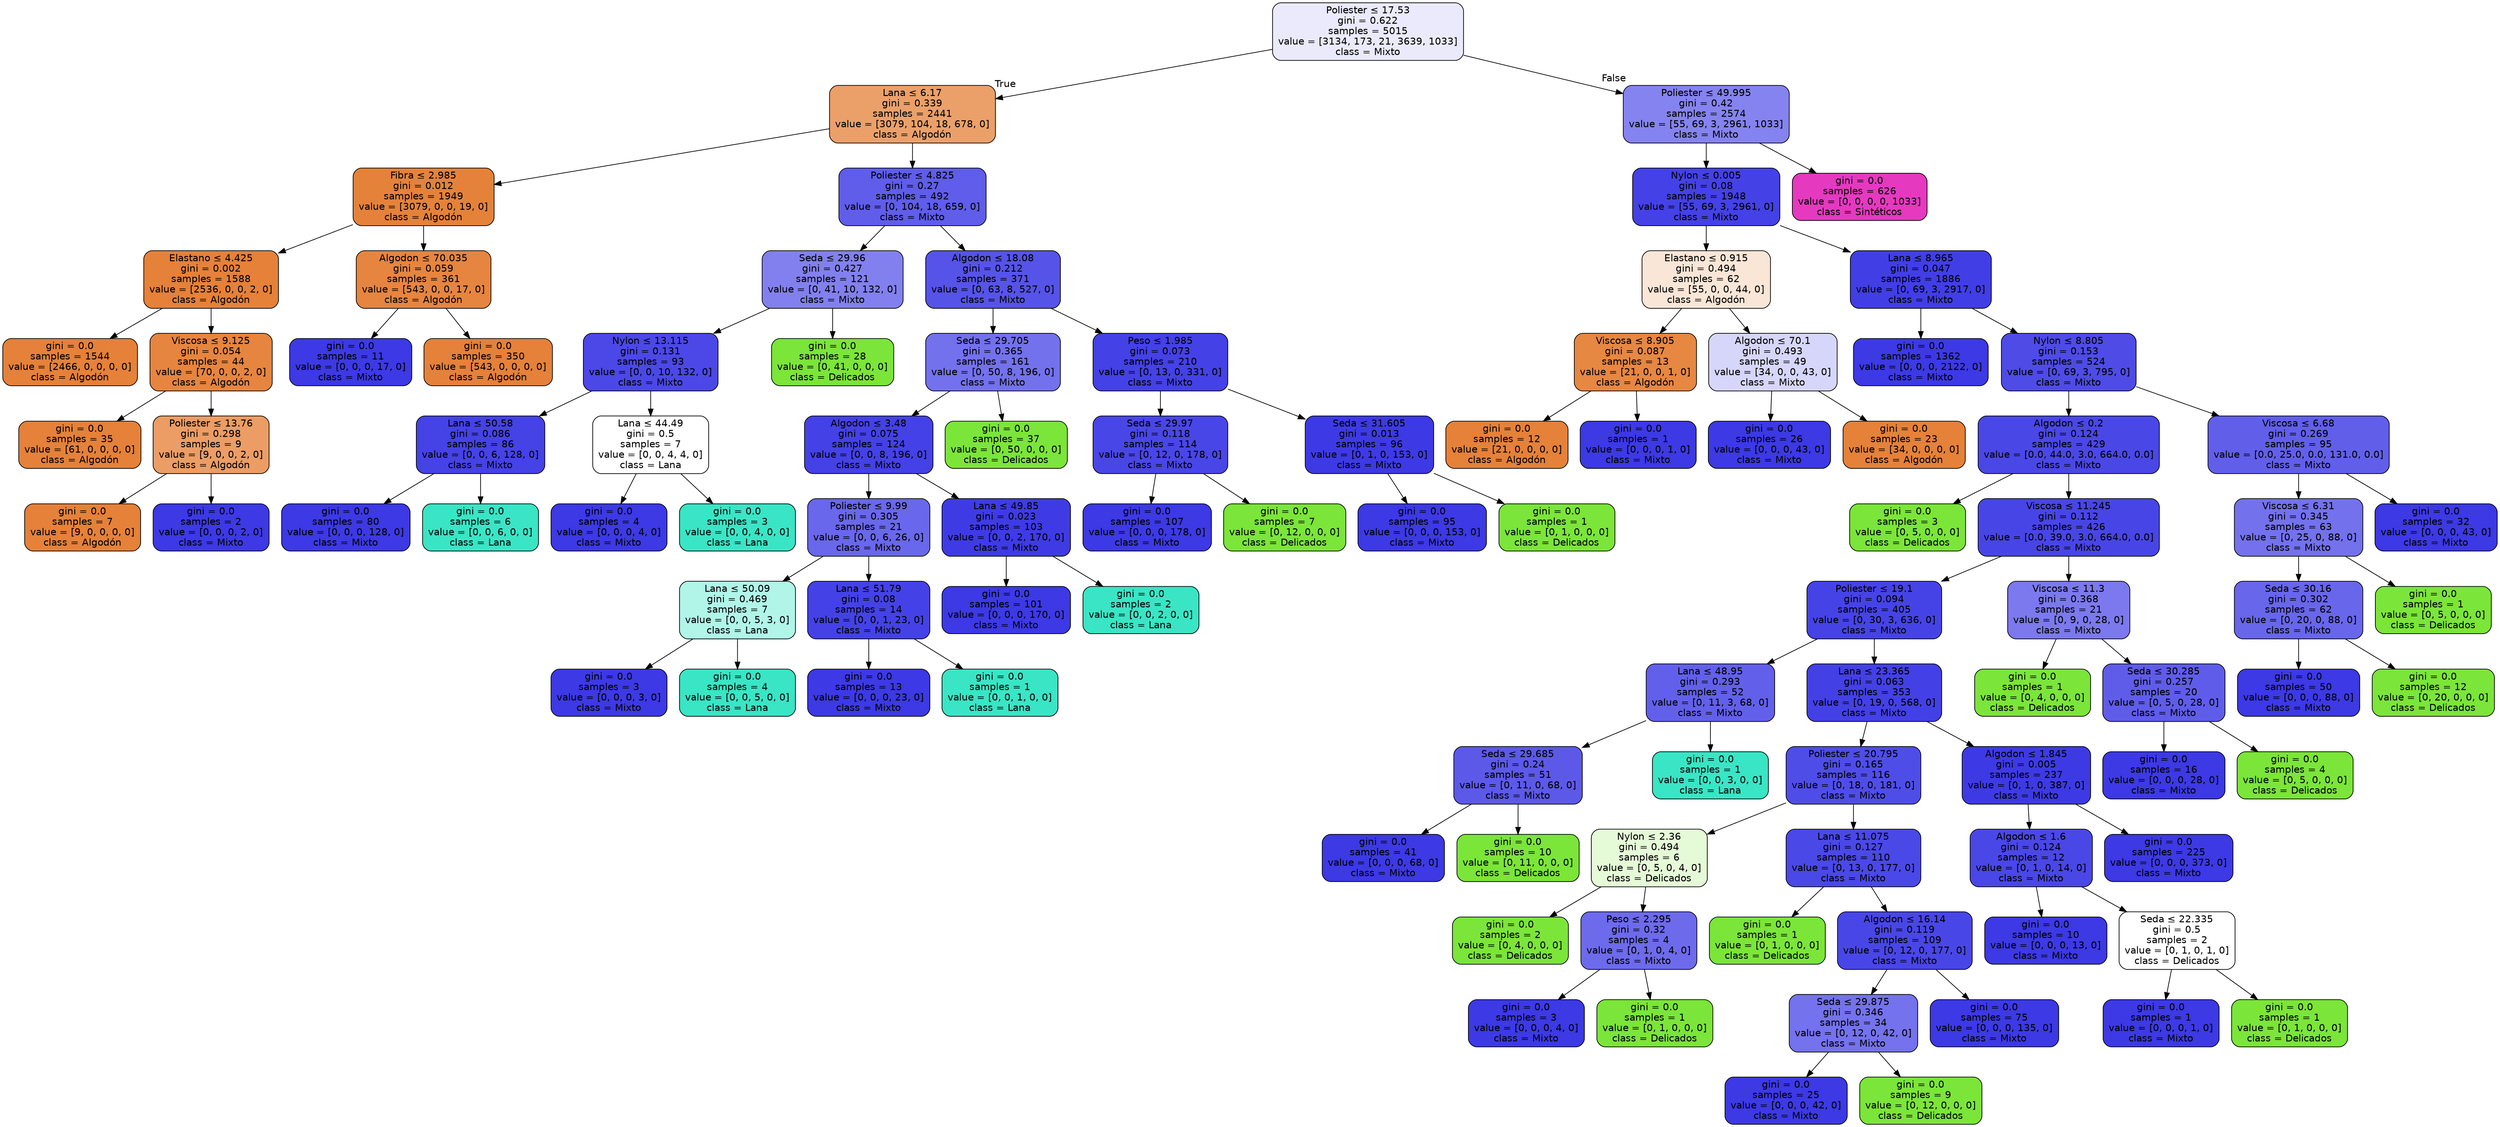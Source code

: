 digraph Tree {
node [shape=box, style="filled, rounded", color="black", fontname="helvetica"] ;
edge [fontname="helvetica"] ;
0 [label=<Poliester &le; 17.53<br/>gini = 0.622<br/>samples = 5015<br/>value = [3134, 173, 21, 3639, 1033]<br/>class = Mixto>, fillcolor="#ebeafc"] ;
1 [label=<Lana &le; 6.17<br/>gini = 0.339<br/>samples = 2441<br/>value = [3079, 104, 18, 678, 0]<br/>class = Algodón>, fillcolor="#eba06a"] ;
0 -> 1 [labeldistance=2.5, labelangle=45, headlabel="True"] ;
2 [label=<Fibra &le; 2.985<br/>gini = 0.012<br/>samples = 1949<br/>value = [3079, 0, 0, 19, 0]<br/>class = Algodón>, fillcolor="#e5823a"] ;
1 -> 2 ;
3 [label=<Elastano &le; 4.425<br/>gini = 0.002<br/>samples = 1588<br/>value = [2536, 0, 0, 2, 0]<br/>class = Algodón>, fillcolor="#e58139"] ;
2 -> 3 ;
4 [label=<gini = 0.0<br/>samples = 1544<br/>value = [2466, 0, 0, 0, 0]<br/>class = Algodón>, fillcolor="#e58139"] ;
3 -> 4 ;
5 [label=<Viscosa &le; 9.125<br/>gini = 0.054<br/>samples = 44<br/>value = [70, 0, 0, 2, 0]<br/>class = Algodón>, fillcolor="#e6853f"] ;
3 -> 5 ;
6 [label=<gini = 0.0<br/>samples = 35<br/>value = [61, 0, 0, 0, 0]<br/>class = Algodón>, fillcolor="#e58139"] ;
5 -> 6 ;
7 [label=<Poliester &le; 13.76<br/>gini = 0.298<br/>samples = 9<br/>value = [9, 0, 0, 2, 0]<br/>class = Algodón>, fillcolor="#eb9d65"] ;
5 -> 7 ;
8 [label=<gini = 0.0<br/>samples = 7<br/>value = [9, 0, 0, 0, 0]<br/>class = Algodón>, fillcolor="#e58139"] ;
7 -> 8 ;
9 [label=<gini = 0.0<br/>samples = 2<br/>value = [0, 0, 0, 2, 0]<br/>class = Mixto>, fillcolor="#3c39e5"] ;
7 -> 9 ;
10 [label=<Algodon &le; 70.035<br/>gini = 0.059<br/>samples = 361<br/>value = [543, 0, 0, 17, 0]<br/>class = Algodón>, fillcolor="#e6853f"] ;
2 -> 10 ;
11 [label=<gini = 0.0<br/>samples = 11<br/>value = [0, 0, 0, 17, 0]<br/>class = Mixto>, fillcolor="#3c39e5"] ;
10 -> 11 ;
12 [label=<gini = 0.0<br/>samples = 350<br/>value = [543, 0, 0, 0, 0]<br/>class = Algodón>, fillcolor="#e58139"] ;
10 -> 12 ;
13 [label=<Poliester &le; 4.825<br/>gini = 0.27<br/>samples = 492<br/>value = [0, 104, 18, 659, 0]<br/>class = Mixto>, fillcolor="#5f5dea"] ;
1 -> 13 ;
14 [label=<Seda &le; 29.96<br/>gini = 0.427<br/>samples = 121<br/>value = [0, 41, 10, 132, 0]<br/>class = Mixto>, fillcolor="#8280ee"] ;
13 -> 14 ;
15 [label=<Nylon &le; 13.115<br/>gini = 0.131<br/>samples = 93<br/>value = [0, 0, 10, 132, 0]<br/>class = Mixto>, fillcolor="#4b48e7"] ;
14 -> 15 ;
16 [label=<Lana &le; 50.58<br/>gini = 0.086<br/>samples = 86<br/>value = [0, 0, 6, 128, 0]<br/>class = Mixto>, fillcolor="#4542e6"] ;
15 -> 16 ;
17 [label=<gini = 0.0<br/>samples = 80<br/>value = [0, 0, 0, 128, 0]<br/>class = Mixto>, fillcolor="#3c39e5"] ;
16 -> 17 ;
18 [label=<gini = 0.0<br/>samples = 6<br/>value = [0, 0, 6, 0, 0]<br/>class = Lana>, fillcolor="#39e5c5"] ;
16 -> 18 ;
19 [label=<Lana &le; 44.49<br/>gini = 0.5<br/>samples = 7<br/>value = [0, 0, 4, 4, 0]<br/>class = Lana>, fillcolor="#ffffff"] ;
15 -> 19 ;
20 [label=<gini = 0.0<br/>samples = 4<br/>value = [0, 0, 0, 4, 0]<br/>class = Mixto>, fillcolor="#3c39e5"] ;
19 -> 20 ;
21 [label=<gini = 0.0<br/>samples = 3<br/>value = [0, 0, 4, 0, 0]<br/>class = Lana>, fillcolor="#39e5c5"] ;
19 -> 21 ;
22 [label=<gini = 0.0<br/>samples = 28<br/>value = [0, 41, 0, 0, 0]<br/>class = Delicados>, fillcolor="#7be539"] ;
14 -> 22 ;
23 [label=<Algodon &le; 18.08<br/>gini = 0.212<br/>samples = 371<br/>value = [0, 63, 8, 527, 0]<br/>class = Mixto>, fillcolor="#5653e8"] ;
13 -> 23 ;
24 [label=<Seda &le; 29.705<br/>gini = 0.365<br/>samples = 161<br/>value = [0, 50, 8, 196, 0]<br/>class = Mixto>, fillcolor="#7371ec"] ;
23 -> 24 ;
25 [label=<Algodon &le; 3.48<br/>gini = 0.075<br/>samples = 124<br/>value = [0, 0, 8, 196, 0]<br/>class = Mixto>, fillcolor="#4441e6"] ;
24 -> 25 ;
26 [label=<Poliester &le; 9.99<br/>gini = 0.305<br/>samples = 21<br/>value = [0, 0, 6, 26, 0]<br/>class = Mixto>, fillcolor="#6967eb"] ;
25 -> 26 ;
27 [label=<Lana &le; 50.09<br/>gini = 0.469<br/>samples = 7<br/>value = [0, 0, 5, 3, 0]<br/>class = Lana>, fillcolor="#b0f5e8"] ;
26 -> 27 ;
28 [label=<gini = 0.0<br/>samples = 3<br/>value = [0, 0, 0, 3, 0]<br/>class = Mixto>, fillcolor="#3c39e5"] ;
27 -> 28 ;
29 [label=<gini = 0.0<br/>samples = 4<br/>value = [0, 0, 5, 0, 0]<br/>class = Lana>, fillcolor="#39e5c5"] ;
27 -> 29 ;
30 [label=<Lana &le; 51.79<br/>gini = 0.08<br/>samples = 14<br/>value = [0, 0, 1, 23, 0]<br/>class = Mixto>, fillcolor="#4442e6"] ;
26 -> 30 ;
31 [label=<gini = 0.0<br/>samples = 13<br/>value = [0, 0, 0, 23, 0]<br/>class = Mixto>, fillcolor="#3c39e5"] ;
30 -> 31 ;
32 [label=<gini = 0.0<br/>samples = 1<br/>value = [0, 0, 1, 0, 0]<br/>class = Lana>, fillcolor="#39e5c5"] ;
30 -> 32 ;
33 [label=<Lana &le; 49.85<br/>gini = 0.023<br/>samples = 103<br/>value = [0, 0, 2, 170, 0]<br/>class = Mixto>, fillcolor="#3e3be5"] ;
25 -> 33 ;
34 [label=<gini = 0.0<br/>samples = 101<br/>value = [0, 0, 0, 170, 0]<br/>class = Mixto>, fillcolor="#3c39e5"] ;
33 -> 34 ;
35 [label=<gini = 0.0<br/>samples = 2<br/>value = [0, 0, 2, 0, 0]<br/>class = Lana>, fillcolor="#39e5c5"] ;
33 -> 35 ;
36 [label=<gini = 0.0<br/>samples = 37<br/>value = [0, 50, 0, 0, 0]<br/>class = Delicados>, fillcolor="#7be539"] ;
24 -> 36 ;
37 [label=<Peso &le; 1.985<br/>gini = 0.073<br/>samples = 210<br/>value = [0, 13, 0, 331, 0]<br/>class = Mixto>, fillcolor="#4441e6"] ;
23 -> 37 ;
38 [label=<Seda &le; 29.97<br/>gini = 0.118<br/>samples = 114<br/>value = [0, 12, 0, 178, 0]<br/>class = Mixto>, fillcolor="#4946e7"] ;
37 -> 38 ;
39 [label=<gini = 0.0<br/>samples = 107<br/>value = [0, 0, 0, 178, 0]<br/>class = Mixto>, fillcolor="#3c39e5"] ;
38 -> 39 ;
40 [label=<gini = 0.0<br/>samples = 7<br/>value = [0, 12, 0, 0, 0]<br/>class = Delicados>, fillcolor="#7be539"] ;
38 -> 40 ;
41 [label=<Seda &le; 31.605<br/>gini = 0.013<br/>samples = 96<br/>value = [0, 1, 0, 153, 0]<br/>class = Mixto>, fillcolor="#3d3ae5"] ;
37 -> 41 ;
42 [label=<gini = 0.0<br/>samples = 95<br/>value = [0, 0, 0, 153, 0]<br/>class = Mixto>, fillcolor="#3c39e5"] ;
41 -> 42 ;
43 [label=<gini = 0.0<br/>samples = 1<br/>value = [0, 1, 0, 0, 0]<br/>class = Delicados>, fillcolor="#7be539"] ;
41 -> 43 ;
44 [label=<Poliester &le; 49.995<br/>gini = 0.42<br/>samples = 2574<br/>value = [55, 69, 3, 2961, 1033]<br/>class = Mixto>, fillcolor="#8583ef"] ;
0 -> 44 [labeldistance=2.5, labelangle=-45, headlabel="False"] ;
45 [label=<Nylon &le; 0.005<br/>gini = 0.08<br/>samples = 1948<br/>value = [55, 69, 3, 2961, 0]<br/>class = Mixto>, fillcolor="#4441e6"] ;
44 -> 45 ;
46 [label=<Elastano &le; 0.915<br/>gini = 0.494<br/>samples = 62<br/>value = [55, 0, 0, 44, 0]<br/>class = Algodón>, fillcolor="#fae6d7"] ;
45 -> 46 ;
47 [label=<Viscosa &le; 8.905<br/>gini = 0.087<br/>samples = 13<br/>value = [21, 0, 0, 1, 0]<br/>class = Algodón>, fillcolor="#e68742"] ;
46 -> 47 ;
48 [label=<gini = 0.0<br/>samples = 12<br/>value = [21, 0, 0, 0, 0]<br/>class = Algodón>, fillcolor="#e58139"] ;
47 -> 48 ;
49 [label=<gini = 0.0<br/>samples = 1<br/>value = [0, 0, 0, 1, 0]<br/>class = Mixto>, fillcolor="#3c39e5"] ;
47 -> 49 ;
50 [label=<Algodon &le; 70.1<br/>gini = 0.493<br/>samples = 49<br/>value = [34, 0, 0, 43, 0]<br/>class = Mixto>, fillcolor="#d6d6fa"] ;
46 -> 50 ;
51 [label=<gini = 0.0<br/>samples = 26<br/>value = [0, 0, 0, 43, 0]<br/>class = Mixto>, fillcolor="#3c39e5"] ;
50 -> 51 ;
52 [label=<gini = 0.0<br/>samples = 23<br/>value = [34, 0, 0, 0, 0]<br/>class = Algodón>, fillcolor="#e58139"] ;
50 -> 52 ;
53 [label=<Lana &le; 8.965<br/>gini = 0.047<br/>samples = 1886<br/>value = [0, 69, 3, 2917, 0]<br/>class = Mixto>, fillcolor="#413ee6"] ;
45 -> 53 ;
54 [label=<gini = 0.0<br/>samples = 1362<br/>value = [0, 0, 0, 2122, 0]<br/>class = Mixto>, fillcolor="#3c39e5"] ;
53 -> 54 ;
55 [label=<Nylon &le; 8.805<br/>gini = 0.153<br/>samples = 524<br/>value = [0, 69, 3, 795, 0]<br/>class = Mixto>, fillcolor="#4e4be7"] ;
53 -> 55 ;
56 [label=<Algodon &le; 0.2<br/>gini = 0.124<br/>samples = 429<br/>value = [0.0, 44.0, 3.0, 664.0, 0.0]<br/>class = Mixto>, fillcolor="#4a47e7"] ;
55 -> 56 ;
57 [label=<gini = 0.0<br/>samples = 3<br/>value = [0, 5, 0, 0, 0]<br/>class = Delicados>, fillcolor="#7be539"] ;
56 -> 57 ;
58 [label=<Viscosa &le; 11.245<br/>gini = 0.112<br/>samples = 426<br/>value = [0.0, 39.0, 3.0, 664.0, 0.0]<br/>class = Mixto>, fillcolor="#4845e7"] ;
56 -> 58 ;
59 [label=<Poliester &le; 19.1<br/>gini = 0.094<br/>samples = 405<br/>value = [0, 30, 3, 636, 0]<br/>class = Mixto>, fillcolor="#4643e6"] ;
58 -> 59 ;
60 [label=<Lana &le; 48.95<br/>gini = 0.293<br/>samples = 52<br/>value = [0, 11, 3, 68, 0]<br/>class = Mixto>, fillcolor="#6260ea"] ;
59 -> 60 ;
61 [label=<Seda &le; 29.685<br/>gini = 0.24<br/>samples = 51<br/>value = [0, 11, 0, 68, 0]<br/>class = Mixto>, fillcolor="#5c59e9"] ;
60 -> 61 ;
62 [label=<gini = 0.0<br/>samples = 41<br/>value = [0, 0, 0, 68, 0]<br/>class = Mixto>, fillcolor="#3c39e5"] ;
61 -> 62 ;
63 [label=<gini = 0.0<br/>samples = 10<br/>value = [0, 11, 0, 0, 0]<br/>class = Delicados>, fillcolor="#7be539"] ;
61 -> 63 ;
64 [label=<gini = 0.0<br/>samples = 1<br/>value = [0, 0, 3, 0, 0]<br/>class = Lana>, fillcolor="#39e5c5"] ;
60 -> 64 ;
65 [label=<Lana &le; 23.365<br/>gini = 0.063<br/>samples = 353<br/>value = [0, 19, 0, 568, 0]<br/>class = Mixto>, fillcolor="#4340e6"] ;
59 -> 65 ;
66 [label=<Poliester &le; 20.795<br/>gini = 0.165<br/>samples = 116<br/>value = [0, 18, 0, 181, 0]<br/>class = Mixto>, fillcolor="#4f4de8"] ;
65 -> 66 ;
67 [label=<Nylon &le; 2.36<br/>gini = 0.494<br/>samples = 6<br/>value = [0, 5, 0, 4, 0]<br/>class = Delicados>, fillcolor="#e5fad7"] ;
66 -> 67 ;
68 [label=<gini = 0.0<br/>samples = 2<br/>value = [0, 4, 0, 0, 0]<br/>class = Delicados>, fillcolor="#7be539"] ;
67 -> 68 ;
69 [label=<Peso &le; 2.295<br/>gini = 0.32<br/>samples = 4<br/>value = [0, 1, 0, 4, 0]<br/>class = Mixto>, fillcolor="#6d6aec"] ;
67 -> 69 ;
70 [label=<gini = 0.0<br/>samples = 3<br/>value = [0, 0, 0, 4, 0]<br/>class = Mixto>, fillcolor="#3c39e5"] ;
69 -> 70 ;
71 [label=<gini = 0.0<br/>samples = 1<br/>value = [0, 1, 0, 0, 0]<br/>class = Delicados>, fillcolor="#7be539"] ;
69 -> 71 ;
72 [label=<Lana &le; 11.075<br/>gini = 0.127<br/>samples = 110<br/>value = [0, 13, 0, 177, 0]<br/>class = Mixto>, fillcolor="#4a48e7"] ;
66 -> 72 ;
73 [label=<gini = 0.0<br/>samples = 1<br/>value = [0, 1, 0, 0, 0]<br/>class = Delicados>, fillcolor="#7be539"] ;
72 -> 73 ;
74 [label=<Algodon &le; 16.14<br/>gini = 0.119<br/>samples = 109<br/>value = [0, 12, 0, 177, 0]<br/>class = Mixto>, fillcolor="#4946e7"] ;
72 -> 74 ;
75 [label=<Seda &le; 29.875<br/>gini = 0.346<br/>samples = 34<br/>value = [0, 12, 0, 42, 0]<br/>class = Mixto>, fillcolor="#7472ec"] ;
74 -> 75 ;
76 [label=<gini = 0.0<br/>samples = 25<br/>value = [0, 0, 0, 42, 0]<br/>class = Mixto>, fillcolor="#3c39e5"] ;
75 -> 76 ;
77 [label=<gini = 0.0<br/>samples = 9<br/>value = [0, 12, 0, 0, 0]<br/>class = Delicados>, fillcolor="#7be539"] ;
75 -> 77 ;
78 [label=<gini = 0.0<br/>samples = 75<br/>value = [0, 0, 0, 135, 0]<br/>class = Mixto>, fillcolor="#3c39e5"] ;
74 -> 78 ;
79 [label=<Algodon &le; 1.845<br/>gini = 0.005<br/>samples = 237<br/>value = [0, 1, 0, 387, 0]<br/>class = Mixto>, fillcolor="#3d3ae5"] ;
65 -> 79 ;
80 [label=<Algodon &le; 1.6<br/>gini = 0.124<br/>samples = 12<br/>value = [0, 1, 0, 14, 0]<br/>class = Mixto>, fillcolor="#4a47e7"] ;
79 -> 80 ;
81 [label=<gini = 0.0<br/>samples = 10<br/>value = [0, 0, 0, 13, 0]<br/>class = Mixto>, fillcolor="#3c39e5"] ;
80 -> 81 ;
82 [label=<Seda &le; 22.335<br/>gini = 0.5<br/>samples = 2<br/>value = [0, 1, 0, 1, 0]<br/>class = Delicados>, fillcolor="#ffffff"] ;
80 -> 82 ;
83 [label=<gini = 0.0<br/>samples = 1<br/>value = [0, 0, 0, 1, 0]<br/>class = Mixto>, fillcolor="#3c39e5"] ;
82 -> 83 ;
84 [label=<gini = 0.0<br/>samples = 1<br/>value = [0, 1, 0, 0, 0]<br/>class = Delicados>, fillcolor="#7be539"] ;
82 -> 84 ;
85 [label=<gini = 0.0<br/>samples = 225<br/>value = [0, 0, 0, 373, 0]<br/>class = Mixto>, fillcolor="#3c39e5"] ;
79 -> 85 ;
86 [label=<Viscosa &le; 11.3<br/>gini = 0.368<br/>samples = 21<br/>value = [0, 9, 0, 28, 0]<br/>class = Mixto>, fillcolor="#7b79ed"] ;
58 -> 86 ;
87 [label=<gini = 0.0<br/>samples = 1<br/>value = [0, 4, 0, 0, 0]<br/>class = Delicados>, fillcolor="#7be539"] ;
86 -> 87 ;
88 [label=<Seda &le; 30.285<br/>gini = 0.257<br/>samples = 20<br/>value = [0, 5, 0, 28, 0]<br/>class = Mixto>, fillcolor="#5f5cea"] ;
86 -> 88 ;
89 [label=<gini = 0.0<br/>samples = 16<br/>value = [0, 0, 0, 28, 0]<br/>class = Mixto>, fillcolor="#3c39e5"] ;
88 -> 89 ;
90 [label=<gini = 0.0<br/>samples = 4<br/>value = [0, 5, 0, 0, 0]<br/>class = Delicados>, fillcolor="#7be539"] ;
88 -> 90 ;
91 [label=<Viscosa &le; 6.68<br/>gini = 0.269<br/>samples = 95<br/>value = [0.0, 25.0, 0.0, 131.0, 0.0]<br/>class = Mixto>, fillcolor="#615fea"] ;
55 -> 91 ;
92 [label=<Viscosa &le; 6.31<br/>gini = 0.345<br/>samples = 63<br/>value = [0, 25, 0, 88, 0]<br/>class = Mixto>, fillcolor="#7371ec"] ;
91 -> 92 ;
93 [label=<Seda &le; 30.16<br/>gini = 0.302<br/>samples = 62<br/>value = [0, 20, 0, 88, 0]<br/>class = Mixto>, fillcolor="#6866eb"] ;
92 -> 93 ;
94 [label=<gini = 0.0<br/>samples = 50<br/>value = [0, 0, 0, 88, 0]<br/>class = Mixto>, fillcolor="#3c39e5"] ;
93 -> 94 ;
95 [label=<gini = 0.0<br/>samples = 12<br/>value = [0, 20, 0, 0, 0]<br/>class = Delicados>, fillcolor="#7be539"] ;
93 -> 95 ;
96 [label=<gini = 0.0<br/>samples = 1<br/>value = [0, 5, 0, 0, 0]<br/>class = Delicados>, fillcolor="#7be539"] ;
92 -> 96 ;
97 [label=<gini = 0.0<br/>samples = 32<br/>value = [0, 0, 0, 43, 0]<br/>class = Mixto>, fillcolor="#3c39e5"] ;
91 -> 97 ;
98 [label=<gini = 0.0<br/>samples = 626<br/>value = [0, 0, 0, 0, 1033]<br/>class = Sintéticos>, fillcolor="#e539c0"] ;
44 -> 98 ;
}